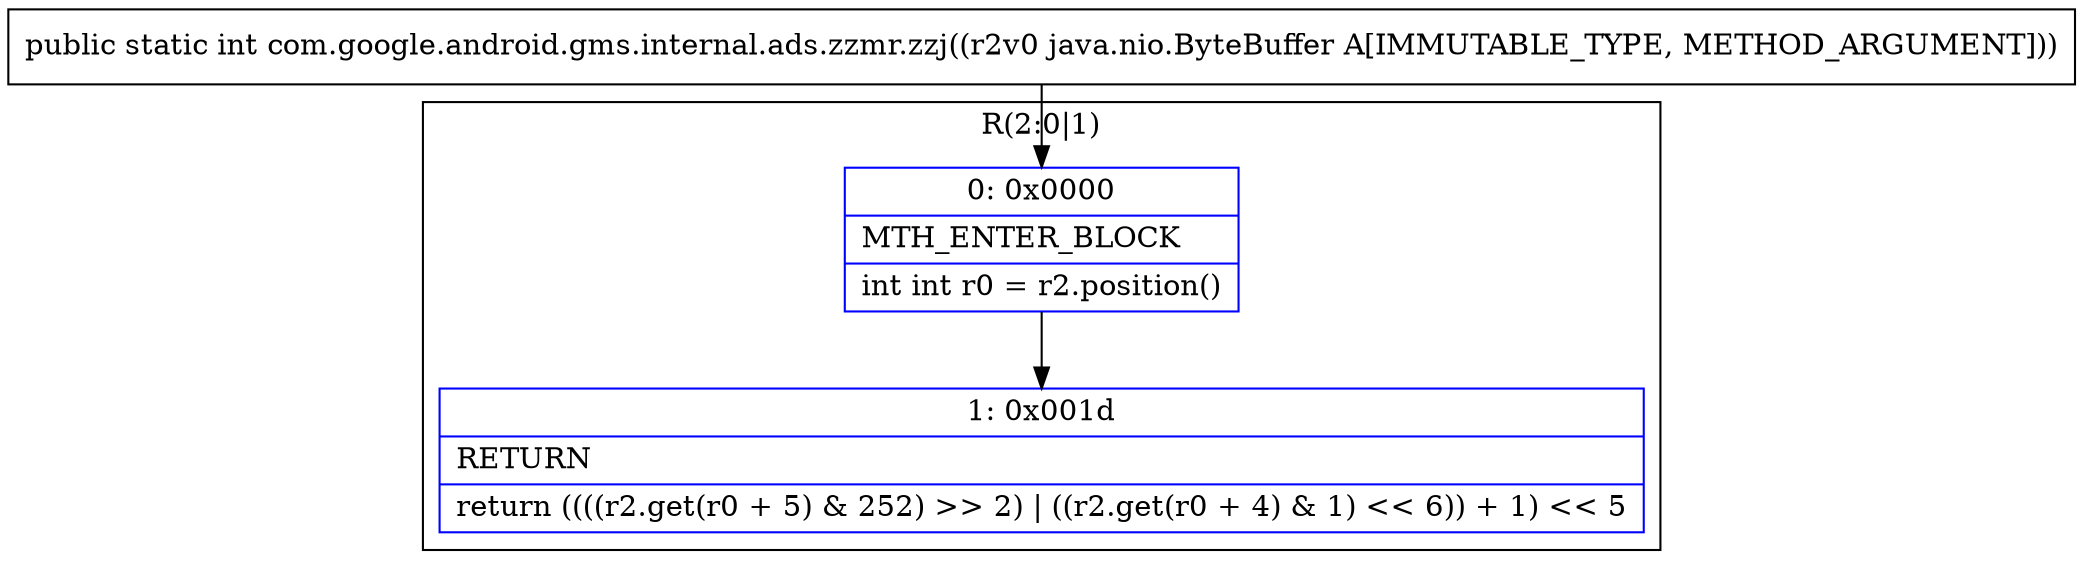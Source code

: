 digraph "CFG forcom.google.android.gms.internal.ads.zzmr.zzj(Ljava\/nio\/ByteBuffer;)I" {
subgraph cluster_Region_1195696952 {
label = "R(2:0|1)";
node [shape=record,color=blue];
Node_0 [shape=record,label="{0\:\ 0x0000|MTH_ENTER_BLOCK\l|int int r0 = r2.position()\l}"];
Node_1 [shape=record,label="{1\:\ 0x001d|RETURN\l|return ((((r2.get(r0 + 5) & 252) \>\> 2) \| ((r2.get(r0 + 4) & 1) \<\< 6)) + 1) \<\< 5\l}"];
}
MethodNode[shape=record,label="{public static int com.google.android.gms.internal.ads.zzmr.zzj((r2v0 java.nio.ByteBuffer A[IMMUTABLE_TYPE, METHOD_ARGUMENT])) }"];
MethodNode -> Node_0;
Node_0 -> Node_1;
}

